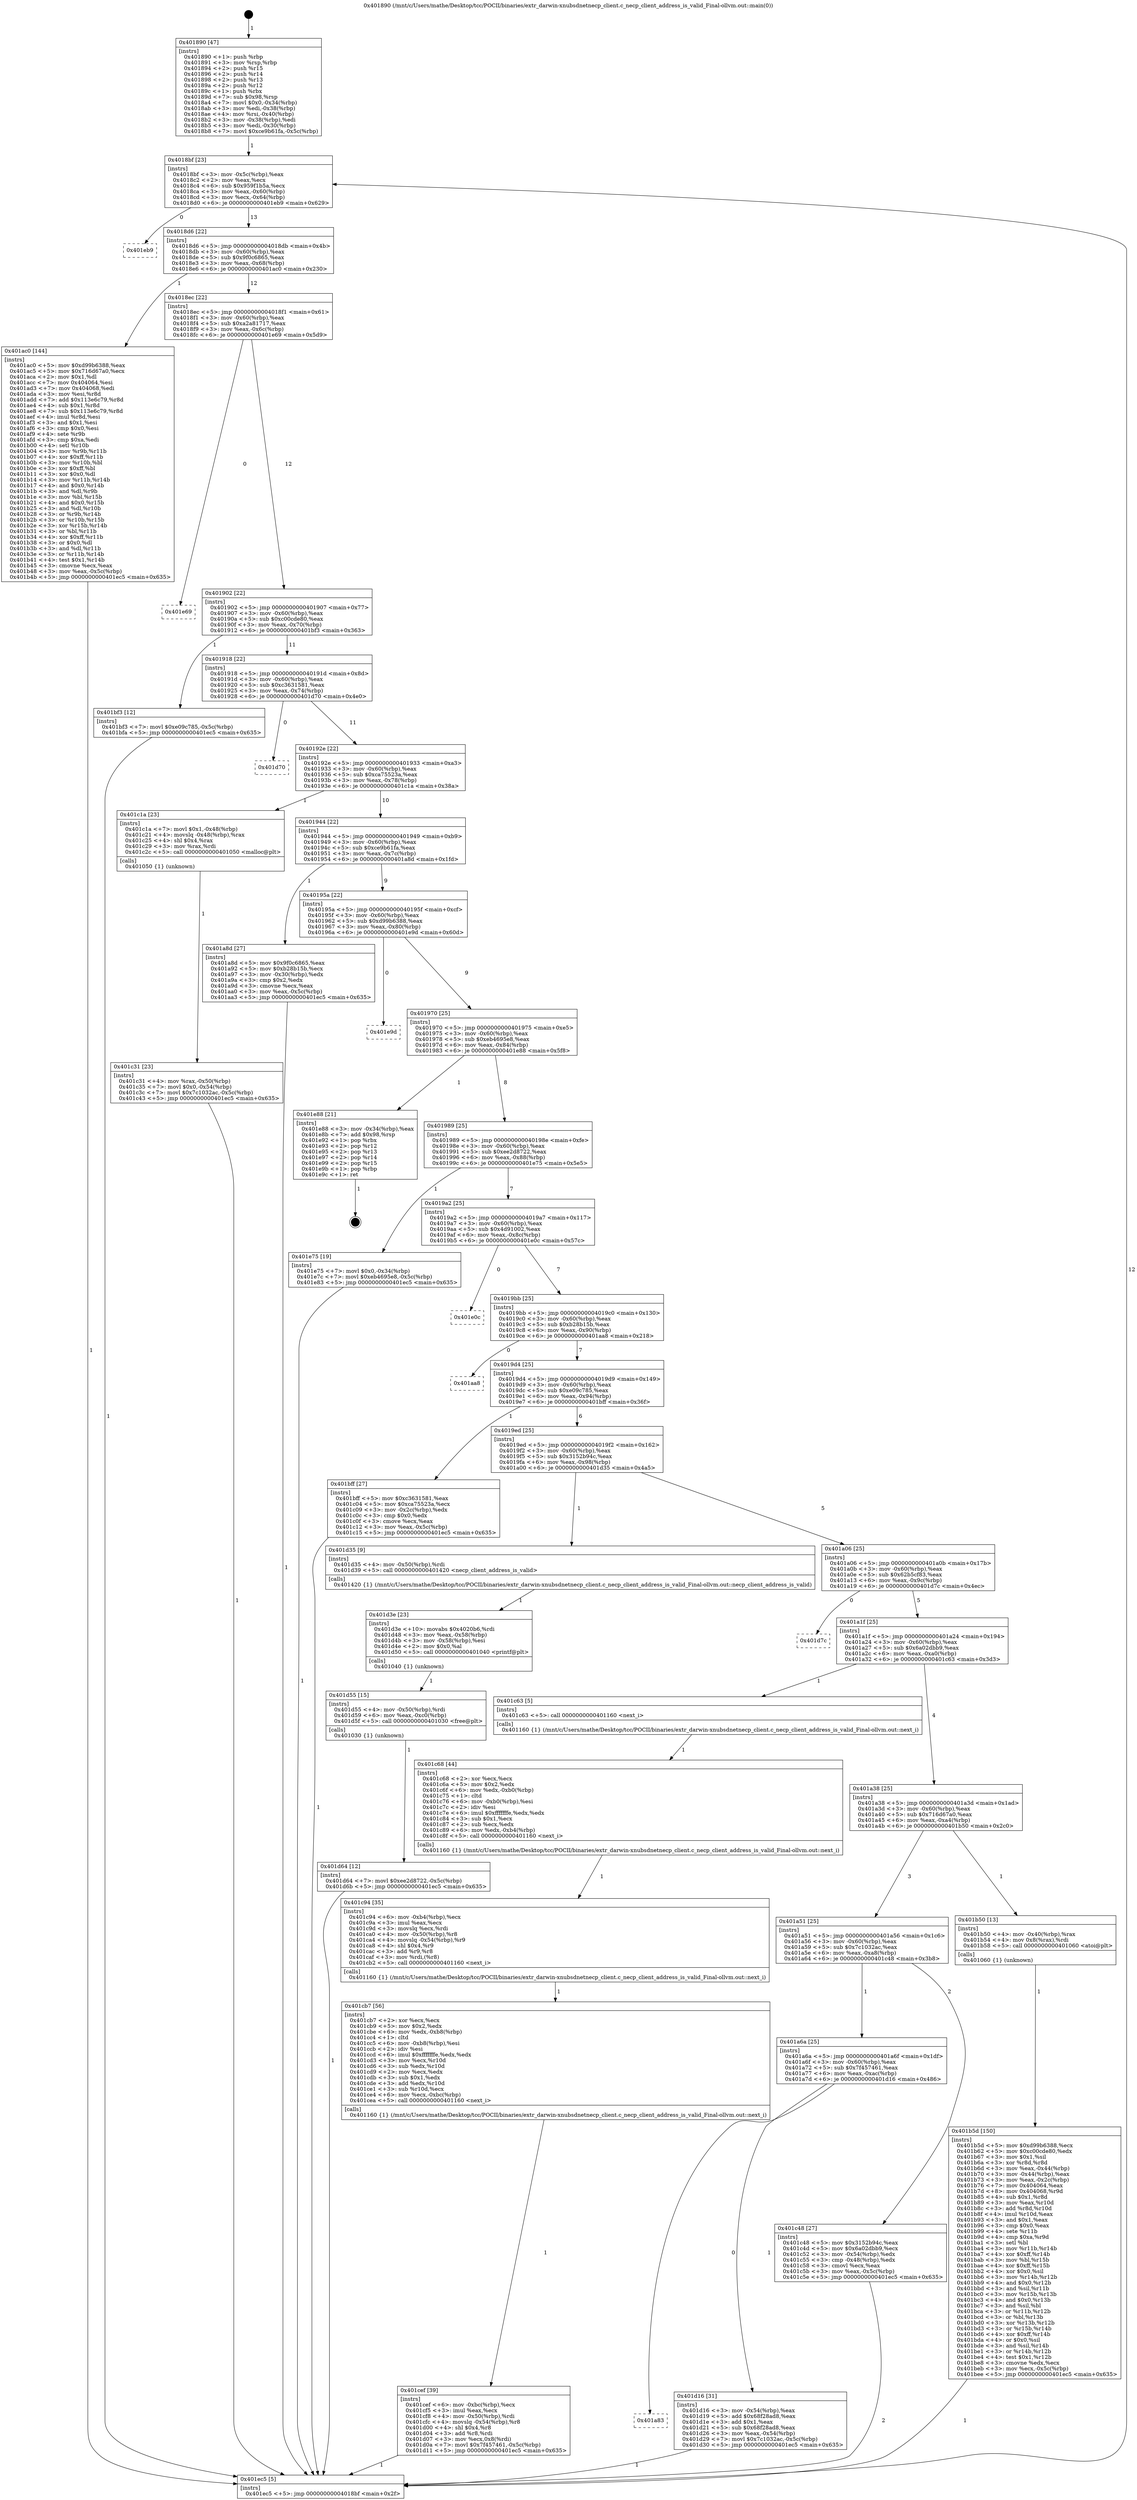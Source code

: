 digraph "0x401890" {
  label = "0x401890 (/mnt/c/Users/mathe/Desktop/tcc/POCII/binaries/extr_darwin-xnubsdnetnecp_client.c_necp_client_address_is_valid_Final-ollvm.out::main(0))"
  labelloc = "t"
  node[shape=record]

  Entry [label="",width=0.3,height=0.3,shape=circle,fillcolor=black,style=filled]
  "0x4018bf" [label="{
     0x4018bf [23]\l
     | [instrs]\l
     &nbsp;&nbsp;0x4018bf \<+3\>: mov -0x5c(%rbp),%eax\l
     &nbsp;&nbsp;0x4018c2 \<+2\>: mov %eax,%ecx\l
     &nbsp;&nbsp;0x4018c4 \<+6\>: sub $0x959f1b5a,%ecx\l
     &nbsp;&nbsp;0x4018ca \<+3\>: mov %eax,-0x60(%rbp)\l
     &nbsp;&nbsp;0x4018cd \<+3\>: mov %ecx,-0x64(%rbp)\l
     &nbsp;&nbsp;0x4018d0 \<+6\>: je 0000000000401eb9 \<main+0x629\>\l
  }"]
  "0x401eb9" [label="{
     0x401eb9\l
  }", style=dashed]
  "0x4018d6" [label="{
     0x4018d6 [22]\l
     | [instrs]\l
     &nbsp;&nbsp;0x4018d6 \<+5\>: jmp 00000000004018db \<main+0x4b\>\l
     &nbsp;&nbsp;0x4018db \<+3\>: mov -0x60(%rbp),%eax\l
     &nbsp;&nbsp;0x4018de \<+5\>: sub $0x9f0c6865,%eax\l
     &nbsp;&nbsp;0x4018e3 \<+3\>: mov %eax,-0x68(%rbp)\l
     &nbsp;&nbsp;0x4018e6 \<+6\>: je 0000000000401ac0 \<main+0x230\>\l
  }"]
  Exit [label="",width=0.3,height=0.3,shape=circle,fillcolor=black,style=filled,peripheries=2]
  "0x401ac0" [label="{
     0x401ac0 [144]\l
     | [instrs]\l
     &nbsp;&nbsp;0x401ac0 \<+5\>: mov $0xd99b6388,%eax\l
     &nbsp;&nbsp;0x401ac5 \<+5\>: mov $0x716d67a0,%ecx\l
     &nbsp;&nbsp;0x401aca \<+2\>: mov $0x1,%dl\l
     &nbsp;&nbsp;0x401acc \<+7\>: mov 0x404064,%esi\l
     &nbsp;&nbsp;0x401ad3 \<+7\>: mov 0x404068,%edi\l
     &nbsp;&nbsp;0x401ada \<+3\>: mov %esi,%r8d\l
     &nbsp;&nbsp;0x401add \<+7\>: add $0x113e6c79,%r8d\l
     &nbsp;&nbsp;0x401ae4 \<+4\>: sub $0x1,%r8d\l
     &nbsp;&nbsp;0x401ae8 \<+7\>: sub $0x113e6c79,%r8d\l
     &nbsp;&nbsp;0x401aef \<+4\>: imul %r8d,%esi\l
     &nbsp;&nbsp;0x401af3 \<+3\>: and $0x1,%esi\l
     &nbsp;&nbsp;0x401af6 \<+3\>: cmp $0x0,%esi\l
     &nbsp;&nbsp;0x401af9 \<+4\>: sete %r9b\l
     &nbsp;&nbsp;0x401afd \<+3\>: cmp $0xa,%edi\l
     &nbsp;&nbsp;0x401b00 \<+4\>: setl %r10b\l
     &nbsp;&nbsp;0x401b04 \<+3\>: mov %r9b,%r11b\l
     &nbsp;&nbsp;0x401b07 \<+4\>: xor $0xff,%r11b\l
     &nbsp;&nbsp;0x401b0b \<+3\>: mov %r10b,%bl\l
     &nbsp;&nbsp;0x401b0e \<+3\>: xor $0xff,%bl\l
     &nbsp;&nbsp;0x401b11 \<+3\>: xor $0x0,%dl\l
     &nbsp;&nbsp;0x401b14 \<+3\>: mov %r11b,%r14b\l
     &nbsp;&nbsp;0x401b17 \<+4\>: and $0x0,%r14b\l
     &nbsp;&nbsp;0x401b1b \<+3\>: and %dl,%r9b\l
     &nbsp;&nbsp;0x401b1e \<+3\>: mov %bl,%r15b\l
     &nbsp;&nbsp;0x401b21 \<+4\>: and $0x0,%r15b\l
     &nbsp;&nbsp;0x401b25 \<+3\>: and %dl,%r10b\l
     &nbsp;&nbsp;0x401b28 \<+3\>: or %r9b,%r14b\l
     &nbsp;&nbsp;0x401b2b \<+3\>: or %r10b,%r15b\l
     &nbsp;&nbsp;0x401b2e \<+3\>: xor %r15b,%r14b\l
     &nbsp;&nbsp;0x401b31 \<+3\>: or %bl,%r11b\l
     &nbsp;&nbsp;0x401b34 \<+4\>: xor $0xff,%r11b\l
     &nbsp;&nbsp;0x401b38 \<+3\>: or $0x0,%dl\l
     &nbsp;&nbsp;0x401b3b \<+3\>: and %dl,%r11b\l
     &nbsp;&nbsp;0x401b3e \<+3\>: or %r11b,%r14b\l
     &nbsp;&nbsp;0x401b41 \<+4\>: test $0x1,%r14b\l
     &nbsp;&nbsp;0x401b45 \<+3\>: cmovne %ecx,%eax\l
     &nbsp;&nbsp;0x401b48 \<+3\>: mov %eax,-0x5c(%rbp)\l
     &nbsp;&nbsp;0x401b4b \<+5\>: jmp 0000000000401ec5 \<main+0x635\>\l
  }"]
  "0x4018ec" [label="{
     0x4018ec [22]\l
     | [instrs]\l
     &nbsp;&nbsp;0x4018ec \<+5\>: jmp 00000000004018f1 \<main+0x61\>\l
     &nbsp;&nbsp;0x4018f1 \<+3\>: mov -0x60(%rbp),%eax\l
     &nbsp;&nbsp;0x4018f4 \<+5\>: sub $0xa2a81717,%eax\l
     &nbsp;&nbsp;0x4018f9 \<+3\>: mov %eax,-0x6c(%rbp)\l
     &nbsp;&nbsp;0x4018fc \<+6\>: je 0000000000401e69 \<main+0x5d9\>\l
  }"]
  "0x401d64" [label="{
     0x401d64 [12]\l
     | [instrs]\l
     &nbsp;&nbsp;0x401d64 \<+7\>: movl $0xee2d8722,-0x5c(%rbp)\l
     &nbsp;&nbsp;0x401d6b \<+5\>: jmp 0000000000401ec5 \<main+0x635\>\l
  }"]
  "0x401e69" [label="{
     0x401e69\l
  }", style=dashed]
  "0x401902" [label="{
     0x401902 [22]\l
     | [instrs]\l
     &nbsp;&nbsp;0x401902 \<+5\>: jmp 0000000000401907 \<main+0x77\>\l
     &nbsp;&nbsp;0x401907 \<+3\>: mov -0x60(%rbp),%eax\l
     &nbsp;&nbsp;0x40190a \<+5\>: sub $0xc00cde80,%eax\l
     &nbsp;&nbsp;0x40190f \<+3\>: mov %eax,-0x70(%rbp)\l
     &nbsp;&nbsp;0x401912 \<+6\>: je 0000000000401bf3 \<main+0x363\>\l
  }"]
  "0x401d55" [label="{
     0x401d55 [15]\l
     | [instrs]\l
     &nbsp;&nbsp;0x401d55 \<+4\>: mov -0x50(%rbp),%rdi\l
     &nbsp;&nbsp;0x401d59 \<+6\>: mov %eax,-0xc0(%rbp)\l
     &nbsp;&nbsp;0x401d5f \<+5\>: call 0000000000401030 \<free@plt\>\l
     | [calls]\l
     &nbsp;&nbsp;0x401030 \{1\} (unknown)\l
  }"]
  "0x401bf3" [label="{
     0x401bf3 [12]\l
     | [instrs]\l
     &nbsp;&nbsp;0x401bf3 \<+7\>: movl $0xe09c785,-0x5c(%rbp)\l
     &nbsp;&nbsp;0x401bfa \<+5\>: jmp 0000000000401ec5 \<main+0x635\>\l
  }"]
  "0x401918" [label="{
     0x401918 [22]\l
     | [instrs]\l
     &nbsp;&nbsp;0x401918 \<+5\>: jmp 000000000040191d \<main+0x8d\>\l
     &nbsp;&nbsp;0x40191d \<+3\>: mov -0x60(%rbp),%eax\l
     &nbsp;&nbsp;0x401920 \<+5\>: sub $0xc3631581,%eax\l
     &nbsp;&nbsp;0x401925 \<+3\>: mov %eax,-0x74(%rbp)\l
     &nbsp;&nbsp;0x401928 \<+6\>: je 0000000000401d70 \<main+0x4e0\>\l
  }"]
  "0x401d3e" [label="{
     0x401d3e [23]\l
     | [instrs]\l
     &nbsp;&nbsp;0x401d3e \<+10\>: movabs $0x4020b6,%rdi\l
     &nbsp;&nbsp;0x401d48 \<+3\>: mov %eax,-0x58(%rbp)\l
     &nbsp;&nbsp;0x401d4b \<+3\>: mov -0x58(%rbp),%esi\l
     &nbsp;&nbsp;0x401d4e \<+2\>: mov $0x0,%al\l
     &nbsp;&nbsp;0x401d50 \<+5\>: call 0000000000401040 \<printf@plt\>\l
     | [calls]\l
     &nbsp;&nbsp;0x401040 \{1\} (unknown)\l
  }"]
  "0x401d70" [label="{
     0x401d70\l
  }", style=dashed]
  "0x40192e" [label="{
     0x40192e [22]\l
     | [instrs]\l
     &nbsp;&nbsp;0x40192e \<+5\>: jmp 0000000000401933 \<main+0xa3\>\l
     &nbsp;&nbsp;0x401933 \<+3\>: mov -0x60(%rbp),%eax\l
     &nbsp;&nbsp;0x401936 \<+5\>: sub $0xca75523a,%eax\l
     &nbsp;&nbsp;0x40193b \<+3\>: mov %eax,-0x78(%rbp)\l
     &nbsp;&nbsp;0x40193e \<+6\>: je 0000000000401c1a \<main+0x38a\>\l
  }"]
  "0x401a83" [label="{
     0x401a83\l
  }", style=dashed]
  "0x401c1a" [label="{
     0x401c1a [23]\l
     | [instrs]\l
     &nbsp;&nbsp;0x401c1a \<+7\>: movl $0x1,-0x48(%rbp)\l
     &nbsp;&nbsp;0x401c21 \<+4\>: movslq -0x48(%rbp),%rax\l
     &nbsp;&nbsp;0x401c25 \<+4\>: shl $0x4,%rax\l
     &nbsp;&nbsp;0x401c29 \<+3\>: mov %rax,%rdi\l
     &nbsp;&nbsp;0x401c2c \<+5\>: call 0000000000401050 \<malloc@plt\>\l
     | [calls]\l
     &nbsp;&nbsp;0x401050 \{1\} (unknown)\l
  }"]
  "0x401944" [label="{
     0x401944 [22]\l
     | [instrs]\l
     &nbsp;&nbsp;0x401944 \<+5\>: jmp 0000000000401949 \<main+0xb9\>\l
     &nbsp;&nbsp;0x401949 \<+3\>: mov -0x60(%rbp),%eax\l
     &nbsp;&nbsp;0x40194c \<+5\>: sub $0xce9b61fa,%eax\l
     &nbsp;&nbsp;0x401951 \<+3\>: mov %eax,-0x7c(%rbp)\l
     &nbsp;&nbsp;0x401954 \<+6\>: je 0000000000401a8d \<main+0x1fd\>\l
  }"]
  "0x401d16" [label="{
     0x401d16 [31]\l
     | [instrs]\l
     &nbsp;&nbsp;0x401d16 \<+3\>: mov -0x54(%rbp),%eax\l
     &nbsp;&nbsp;0x401d19 \<+5\>: add $0x68f28ad8,%eax\l
     &nbsp;&nbsp;0x401d1e \<+3\>: add $0x1,%eax\l
     &nbsp;&nbsp;0x401d21 \<+5\>: sub $0x68f28ad8,%eax\l
     &nbsp;&nbsp;0x401d26 \<+3\>: mov %eax,-0x54(%rbp)\l
     &nbsp;&nbsp;0x401d29 \<+7\>: movl $0x7c1032ac,-0x5c(%rbp)\l
     &nbsp;&nbsp;0x401d30 \<+5\>: jmp 0000000000401ec5 \<main+0x635\>\l
  }"]
  "0x401a8d" [label="{
     0x401a8d [27]\l
     | [instrs]\l
     &nbsp;&nbsp;0x401a8d \<+5\>: mov $0x9f0c6865,%eax\l
     &nbsp;&nbsp;0x401a92 \<+5\>: mov $0xb28b15b,%ecx\l
     &nbsp;&nbsp;0x401a97 \<+3\>: mov -0x30(%rbp),%edx\l
     &nbsp;&nbsp;0x401a9a \<+3\>: cmp $0x2,%edx\l
     &nbsp;&nbsp;0x401a9d \<+3\>: cmovne %ecx,%eax\l
     &nbsp;&nbsp;0x401aa0 \<+3\>: mov %eax,-0x5c(%rbp)\l
     &nbsp;&nbsp;0x401aa3 \<+5\>: jmp 0000000000401ec5 \<main+0x635\>\l
  }"]
  "0x40195a" [label="{
     0x40195a [22]\l
     | [instrs]\l
     &nbsp;&nbsp;0x40195a \<+5\>: jmp 000000000040195f \<main+0xcf\>\l
     &nbsp;&nbsp;0x40195f \<+3\>: mov -0x60(%rbp),%eax\l
     &nbsp;&nbsp;0x401962 \<+5\>: sub $0xd99b6388,%eax\l
     &nbsp;&nbsp;0x401967 \<+3\>: mov %eax,-0x80(%rbp)\l
     &nbsp;&nbsp;0x40196a \<+6\>: je 0000000000401e9d \<main+0x60d\>\l
  }"]
  "0x401ec5" [label="{
     0x401ec5 [5]\l
     | [instrs]\l
     &nbsp;&nbsp;0x401ec5 \<+5\>: jmp 00000000004018bf \<main+0x2f\>\l
  }"]
  "0x401890" [label="{
     0x401890 [47]\l
     | [instrs]\l
     &nbsp;&nbsp;0x401890 \<+1\>: push %rbp\l
     &nbsp;&nbsp;0x401891 \<+3\>: mov %rsp,%rbp\l
     &nbsp;&nbsp;0x401894 \<+2\>: push %r15\l
     &nbsp;&nbsp;0x401896 \<+2\>: push %r14\l
     &nbsp;&nbsp;0x401898 \<+2\>: push %r13\l
     &nbsp;&nbsp;0x40189a \<+2\>: push %r12\l
     &nbsp;&nbsp;0x40189c \<+1\>: push %rbx\l
     &nbsp;&nbsp;0x40189d \<+7\>: sub $0x98,%rsp\l
     &nbsp;&nbsp;0x4018a4 \<+7\>: movl $0x0,-0x34(%rbp)\l
     &nbsp;&nbsp;0x4018ab \<+3\>: mov %edi,-0x38(%rbp)\l
     &nbsp;&nbsp;0x4018ae \<+4\>: mov %rsi,-0x40(%rbp)\l
     &nbsp;&nbsp;0x4018b2 \<+3\>: mov -0x38(%rbp),%edi\l
     &nbsp;&nbsp;0x4018b5 \<+3\>: mov %edi,-0x30(%rbp)\l
     &nbsp;&nbsp;0x4018b8 \<+7\>: movl $0xce9b61fa,-0x5c(%rbp)\l
  }"]
  "0x401cef" [label="{
     0x401cef [39]\l
     | [instrs]\l
     &nbsp;&nbsp;0x401cef \<+6\>: mov -0xbc(%rbp),%ecx\l
     &nbsp;&nbsp;0x401cf5 \<+3\>: imul %eax,%ecx\l
     &nbsp;&nbsp;0x401cf8 \<+4\>: mov -0x50(%rbp),%rdi\l
     &nbsp;&nbsp;0x401cfc \<+4\>: movslq -0x54(%rbp),%r8\l
     &nbsp;&nbsp;0x401d00 \<+4\>: shl $0x4,%r8\l
     &nbsp;&nbsp;0x401d04 \<+3\>: add %r8,%rdi\l
     &nbsp;&nbsp;0x401d07 \<+3\>: mov %ecx,0x8(%rdi)\l
     &nbsp;&nbsp;0x401d0a \<+7\>: movl $0x7f457461,-0x5c(%rbp)\l
     &nbsp;&nbsp;0x401d11 \<+5\>: jmp 0000000000401ec5 \<main+0x635\>\l
  }"]
  "0x401e9d" [label="{
     0x401e9d\l
  }", style=dashed]
  "0x401970" [label="{
     0x401970 [25]\l
     | [instrs]\l
     &nbsp;&nbsp;0x401970 \<+5\>: jmp 0000000000401975 \<main+0xe5\>\l
     &nbsp;&nbsp;0x401975 \<+3\>: mov -0x60(%rbp),%eax\l
     &nbsp;&nbsp;0x401978 \<+5\>: sub $0xeb4695e8,%eax\l
     &nbsp;&nbsp;0x40197d \<+6\>: mov %eax,-0x84(%rbp)\l
     &nbsp;&nbsp;0x401983 \<+6\>: je 0000000000401e88 \<main+0x5f8\>\l
  }"]
  "0x401cb7" [label="{
     0x401cb7 [56]\l
     | [instrs]\l
     &nbsp;&nbsp;0x401cb7 \<+2\>: xor %ecx,%ecx\l
     &nbsp;&nbsp;0x401cb9 \<+5\>: mov $0x2,%edx\l
     &nbsp;&nbsp;0x401cbe \<+6\>: mov %edx,-0xb8(%rbp)\l
     &nbsp;&nbsp;0x401cc4 \<+1\>: cltd\l
     &nbsp;&nbsp;0x401cc5 \<+6\>: mov -0xb8(%rbp),%esi\l
     &nbsp;&nbsp;0x401ccb \<+2\>: idiv %esi\l
     &nbsp;&nbsp;0x401ccd \<+6\>: imul $0xfffffffe,%edx,%edx\l
     &nbsp;&nbsp;0x401cd3 \<+3\>: mov %ecx,%r10d\l
     &nbsp;&nbsp;0x401cd6 \<+3\>: sub %edx,%r10d\l
     &nbsp;&nbsp;0x401cd9 \<+2\>: mov %ecx,%edx\l
     &nbsp;&nbsp;0x401cdb \<+3\>: sub $0x1,%edx\l
     &nbsp;&nbsp;0x401cde \<+3\>: add %edx,%r10d\l
     &nbsp;&nbsp;0x401ce1 \<+3\>: sub %r10d,%ecx\l
     &nbsp;&nbsp;0x401ce4 \<+6\>: mov %ecx,-0xbc(%rbp)\l
     &nbsp;&nbsp;0x401cea \<+5\>: call 0000000000401160 \<next_i\>\l
     | [calls]\l
     &nbsp;&nbsp;0x401160 \{1\} (/mnt/c/Users/mathe/Desktop/tcc/POCII/binaries/extr_darwin-xnubsdnetnecp_client.c_necp_client_address_is_valid_Final-ollvm.out::next_i)\l
  }"]
  "0x401e88" [label="{
     0x401e88 [21]\l
     | [instrs]\l
     &nbsp;&nbsp;0x401e88 \<+3\>: mov -0x34(%rbp),%eax\l
     &nbsp;&nbsp;0x401e8b \<+7\>: add $0x98,%rsp\l
     &nbsp;&nbsp;0x401e92 \<+1\>: pop %rbx\l
     &nbsp;&nbsp;0x401e93 \<+2\>: pop %r12\l
     &nbsp;&nbsp;0x401e95 \<+2\>: pop %r13\l
     &nbsp;&nbsp;0x401e97 \<+2\>: pop %r14\l
     &nbsp;&nbsp;0x401e99 \<+2\>: pop %r15\l
     &nbsp;&nbsp;0x401e9b \<+1\>: pop %rbp\l
     &nbsp;&nbsp;0x401e9c \<+1\>: ret\l
  }"]
  "0x401989" [label="{
     0x401989 [25]\l
     | [instrs]\l
     &nbsp;&nbsp;0x401989 \<+5\>: jmp 000000000040198e \<main+0xfe\>\l
     &nbsp;&nbsp;0x40198e \<+3\>: mov -0x60(%rbp),%eax\l
     &nbsp;&nbsp;0x401991 \<+5\>: sub $0xee2d8722,%eax\l
     &nbsp;&nbsp;0x401996 \<+6\>: mov %eax,-0x88(%rbp)\l
     &nbsp;&nbsp;0x40199c \<+6\>: je 0000000000401e75 \<main+0x5e5\>\l
  }"]
  "0x401c94" [label="{
     0x401c94 [35]\l
     | [instrs]\l
     &nbsp;&nbsp;0x401c94 \<+6\>: mov -0xb4(%rbp),%ecx\l
     &nbsp;&nbsp;0x401c9a \<+3\>: imul %eax,%ecx\l
     &nbsp;&nbsp;0x401c9d \<+3\>: movslq %ecx,%rdi\l
     &nbsp;&nbsp;0x401ca0 \<+4\>: mov -0x50(%rbp),%r8\l
     &nbsp;&nbsp;0x401ca4 \<+4\>: movslq -0x54(%rbp),%r9\l
     &nbsp;&nbsp;0x401ca8 \<+4\>: shl $0x4,%r9\l
     &nbsp;&nbsp;0x401cac \<+3\>: add %r9,%r8\l
     &nbsp;&nbsp;0x401caf \<+3\>: mov %rdi,(%r8)\l
     &nbsp;&nbsp;0x401cb2 \<+5\>: call 0000000000401160 \<next_i\>\l
     | [calls]\l
     &nbsp;&nbsp;0x401160 \{1\} (/mnt/c/Users/mathe/Desktop/tcc/POCII/binaries/extr_darwin-xnubsdnetnecp_client.c_necp_client_address_is_valid_Final-ollvm.out::next_i)\l
  }"]
  "0x401e75" [label="{
     0x401e75 [19]\l
     | [instrs]\l
     &nbsp;&nbsp;0x401e75 \<+7\>: movl $0x0,-0x34(%rbp)\l
     &nbsp;&nbsp;0x401e7c \<+7\>: movl $0xeb4695e8,-0x5c(%rbp)\l
     &nbsp;&nbsp;0x401e83 \<+5\>: jmp 0000000000401ec5 \<main+0x635\>\l
  }"]
  "0x4019a2" [label="{
     0x4019a2 [25]\l
     | [instrs]\l
     &nbsp;&nbsp;0x4019a2 \<+5\>: jmp 00000000004019a7 \<main+0x117\>\l
     &nbsp;&nbsp;0x4019a7 \<+3\>: mov -0x60(%rbp),%eax\l
     &nbsp;&nbsp;0x4019aa \<+5\>: sub $0x4d91002,%eax\l
     &nbsp;&nbsp;0x4019af \<+6\>: mov %eax,-0x8c(%rbp)\l
     &nbsp;&nbsp;0x4019b5 \<+6\>: je 0000000000401e0c \<main+0x57c\>\l
  }"]
  "0x401c68" [label="{
     0x401c68 [44]\l
     | [instrs]\l
     &nbsp;&nbsp;0x401c68 \<+2\>: xor %ecx,%ecx\l
     &nbsp;&nbsp;0x401c6a \<+5\>: mov $0x2,%edx\l
     &nbsp;&nbsp;0x401c6f \<+6\>: mov %edx,-0xb0(%rbp)\l
     &nbsp;&nbsp;0x401c75 \<+1\>: cltd\l
     &nbsp;&nbsp;0x401c76 \<+6\>: mov -0xb0(%rbp),%esi\l
     &nbsp;&nbsp;0x401c7c \<+2\>: idiv %esi\l
     &nbsp;&nbsp;0x401c7e \<+6\>: imul $0xfffffffe,%edx,%edx\l
     &nbsp;&nbsp;0x401c84 \<+3\>: sub $0x1,%ecx\l
     &nbsp;&nbsp;0x401c87 \<+2\>: sub %ecx,%edx\l
     &nbsp;&nbsp;0x401c89 \<+6\>: mov %edx,-0xb4(%rbp)\l
     &nbsp;&nbsp;0x401c8f \<+5\>: call 0000000000401160 \<next_i\>\l
     | [calls]\l
     &nbsp;&nbsp;0x401160 \{1\} (/mnt/c/Users/mathe/Desktop/tcc/POCII/binaries/extr_darwin-xnubsdnetnecp_client.c_necp_client_address_is_valid_Final-ollvm.out::next_i)\l
  }"]
  "0x401e0c" [label="{
     0x401e0c\l
  }", style=dashed]
  "0x4019bb" [label="{
     0x4019bb [25]\l
     | [instrs]\l
     &nbsp;&nbsp;0x4019bb \<+5\>: jmp 00000000004019c0 \<main+0x130\>\l
     &nbsp;&nbsp;0x4019c0 \<+3\>: mov -0x60(%rbp),%eax\l
     &nbsp;&nbsp;0x4019c3 \<+5\>: sub $0xb28b15b,%eax\l
     &nbsp;&nbsp;0x4019c8 \<+6\>: mov %eax,-0x90(%rbp)\l
     &nbsp;&nbsp;0x4019ce \<+6\>: je 0000000000401aa8 \<main+0x218\>\l
  }"]
  "0x401a6a" [label="{
     0x401a6a [25]\l
     | [instrs]\l
     &nbsp;&nbsp;0x401a6a \<+5\>: jmp 0000000000401a6f \<main+0x1df\>\l
     &nbsp;&nbsp;0x401a6f \<+3\>: mov -0x60(%rbp),%eax\l
     &nbsp;&nbsp;0x401a72 \<+5\>: sub $0x7f457461,%eax\l
     &nbsp;&nbsp;0x401a77 \<+6\>: mov %eax,-0xac(%rbp)\l
     &nbsp;&nbsp;0x401a7d \<+6\>: je 0000000000401d16 \<main+0x486\>\l
  }"]
  "0x401aa8" [label="{
     0x401aa8\l
  }", style=dashed]
  "0x4019d4" [label="{
     0x4019d4 [25]\l
     | [instrs]\l
     &nbsp;&nbsp;0x4019d4 \<+5\>: jmp 00000000004019d9 \<main+0x149\>\l
     &nbsp;&nbsp;0x4019d9 \<+3\>: mov -0x60(%rbp),%eax\l
     &nbsp;&nbsp;0x4019dc \<+5\>: sub $0xe09c785,%eax\l
     &nbsp;&nbsp;0x4019e1 \<+6\>: mov %eax,-0x94(%rbp)\l
     &nbsp;&nbsp;0x4019e7 \<+6\>: je 0000000000401bff \<main+0x36f\>\l
  }"]
  "0x401c48" [label="{
     0x401c48 [27]\l
     | [instrs]\l
     &nbsp;&nbsp;0x401c48 \<+5\>: mov $0x3152b94c,%eax\l
     &nbsp;&nbsp;0x401c4d \<+5\>: mov $0x6a02dbb9,%ecx\l
     &nbsp;&nbsp;0x401c52 \<+3\>: mov -0x54(%rbp),%edx\l
     &nbsp;&nbsp;0x401c55 \<+3\>: cmp -0x48(%rbp),%edx\l
     &nbsp;&nbsp;0x401c58 \<+3\>: cmovl %ecx,%eax\l
     &nbsp;&nbsp;0x401c5b \<+3\>: mov %eax,-0x5c(%rbp)\l
     &nbsp;&nbsp;0x401c5e \<+5\>: jmp 0000000000401ec5 \<main+0x635\>\l
  }"]
  "0x401bff" [label="{
     0x401bff [27]\l
     | [instrs]\l
     &nbsp;&nbsp;0x401bff \<+5\>: mov $0xc3631581,%eax\l
     &nbsp;&nbsp;0x401c04 \<+5\>: mov $0xca75523a,%ecx\l
     &nbsp;&nbsp;0x401c09 \<+3\>: mov -0x2c(%rbp),%edx\l
     &nbsp;&nbsp;0x401c0c \<+3\>: cmp $0x0,%edx\l
     &nbsp;&nbsp;0x401c0f \<+3\>: cmove %ecx,%eax\l
     &nbsp;&nbsp;0x401c12 \<+3\>: mov %eax,-0x5c(%rbp)\l
     &nbsp;&nbsp;0x401c15 \<+5\>: jmp 0000000000401ec5 \<main+0x635\>\l
  }"]
  "0x4019ed" [label="{
     0x4019ed [25]\l
     | [instrs]\l
     &nbsp;&nbsp;0x4019ed \<+5\>: jmp 00000000004019f2 \<main+0x162\>\l
     &nbsp;&nbsp;0x4019f2 \<+3\>: mov -0x60(%rbp),%eax\l
     &nbsp;&nbsp;0x4019f5 \<+5\>: sub $0x3152b94c,%eax\l
     &nbsp;&nbsp;0x4019fa \<+6\>: mov %eax,-0x98(%rbp)\l
     &nbsp;&nbsp;0x401a00 \<+6\>: je 0000000000401d35 \<main+0x4a5\>\l
  }"]
  "0x401c31" [label="{
     0x401c31 [23]\l
     | [instrs]\l
     &nbsp;&nbsp;0x401c31 \<+4\>: mov %rax,-0x50(%rbp)\l
     &nbsp;&nbsp;0x401c35 \<+7\>: movl $0x0,-0x54(%rbp)\l
     &nbsp;&nbsp;0x401c3c \<+7\>: movl $0x7c1032ac,-0x5c(%rbp)\l
     &nbsp;&nbsp;0x401c43 \<+5\>: jmp 0000000000401ec5 \<main+0x635\>\l
  }"]
  "0x401d35" [label="{
     0x401d35 [9]\l
     | [instrs]\l
     &nbsp;&nbsp;0x401d35 \<+4\>: mov -0x50(%rbp),%rdi\l
     &nbsp;&nbsp;0x401d39 \<+5\>: call 0000000000401420 \<necp_client_address_is_valid\>\l
     | [calls]\l
     &nbsp;&nbsp;0x401420 \{1\} (/mnt/c/Users/mathe/Desktop/tcc/POCII/binaries/extr_darwin-xnubsdnetnecp_client.c_necp_client_address_is_valid_Final-ollvm.out::necp_client_address_is_valid)\l
  }"]
  "0x401a06" [label="{
     0x401a06 [25]\l
     | [instrs]\l
     &nbsp;&nbsp;0x401a06 \<+5\>: jmp 0000000000401a0b \<main+0x17b\>\l
     &nbsp;&nbsp;0x401a0b \<+3\>: mov -0x60(%rbp),%eax\l
     &nbsp;&nbsp;0x401a0e \<+5\>: sub $0x62b5cf83,%eax\l
     &nbsp;&nbsp;0x401a13 \<+6\>: mov %eax,-0x9c(%rbp)\l
     &nbsp;&nbsp;0x401a19 \<+6\>: je 0000000000401d7c \<main+0x4ec\>\l
  }"]
  "0x401b5d" [label="{
     0x401b5d [150]\l
     | [instrs]\l
     &nbsp;&nbsp;0x401b5d \<+5\>: mov $0xd99b6388,%ecx\l
     &nbsp;&nbsp;0x401b62 \<+5\>: mov $0xc00cde80,%edx\l
     &nbsp;&nbsp;0x401b67 \<+3\>: mov $0x1,%sil\l
     &nbsp;&nbsp;0x401b6a \<+3\>: xor %r8d,%r8d\l
     &nbsp;&nbsp;0x401b6d \<+3\>: mov %eax,-0x44(%rbp)\l
     &nbsp;&nbsp;0x401b70 \<+3\>: mov -0x44(%rbp),%eax\l
     &nbsp;&nbsp;0x401b73 \<+3\>: mov %eax,-0x2c(%rbp)\l
     &nbsp;&nbsp;0x401b76 \<+7\>: mov 0x404064,%eax\l
     &nbsp;&nbsp;0x401b7d \<+8\>: mov 0x404068,%r9d\l
     &nbsp;&nbsp;0x401b85 \<+4\>: sub $0x1,%r8d\l
     &nbsp;&nbsp;0x401b89 \<+3\>: mov %eax,%r10d\l
     &nbsp;&nbsp;0x401b8c \<+3\>: add %r8d,%r10d\l
     &nbsp;&nbsp;0x401b8f \<+4\>: imul %r10d,%eax\l
     &nbsp;&nbsp;0x401b93 \<+3\>: and $0x1,%eax\l
     &nbsp;&nbsp;0x401b96 \<+3\>: cmp $0x0,%eax\l
     &nbsp;&nbsp;0x401b99 \<+4\>: sete %r11b\l
     &nbsp;&nbsp;0x401b9d \<+4\>: cmp $0xa,%r9d\l
     &nbsp;&nbsp;0x401ba1 \<+3\>: setl %bl\l
     &nbsp;&nbsp;0x401ba4 \<+3\>: mov %r11b,%r14b\l
     &nbsp;&nbsp;0x401ba7 \<+4\>: xor $0xff,%r14b\l
     &nbsp;&nbsp;0x401bab \<+3\>: mov %bl,%r15b\l
     &nbsp;&nbsp;0x401bae \<+4\>: xor $0xff,%r15b\l
     &nbsp;&nbsp;0x401bb2 \<+4\>: xor $0x0,%sil\l
     &nbsp;&nbsp;0x401bb6 \<+3\>: mov %r14b,%r12b\l
     &nbsp;&nbsp;0x401bb9 \<+4\>: and $0x0,%r12b\l
     &nbsp;&nbsp;0x401bbd \<+3\>: and %sil,%r11b\l
     &nbsp;&nbsp;0x401bc0 \<+3\>: mov %r15b,%r13b\l
     &nbsp;&nbsp;0x401bc3 \<+4\>: and $0x0,%r13b\l
     &nbsp;&nbsp;0x401bc7 \<+3\>: and %sil,%bl\l
     &nbsp;&nbsp;0x401bca \<+3\>: or %r11b,%r12b\l
     &nbsp;&nbsp;0x401bcd \<+3\>: or %bl,%r13b\l
     &nbsp;&nbsp;0x401bd0 \<+3\>: xor %r13b,%r12b\l
     &nbsp;&nbsp;0x401bd3 \<+3\>: or %r15b,%r14b\l
     &nbsp;&nbsp;0x401bd6 \<+4\>: xor $0xff,%r14b\l
     &nbsp;&nbsp;0x401bda \<+4\>: or $0x0,%sil\l
     &nbsp;&nbsp;0x401bde \<+3\>: and %sil,%r14b\l
     &nbsp;&nbsp;0x401be1 \<+3\>: or %r14b,%r12b\l
     &nbsp;&nbsp;0x401be4 \<+4\>: test $0x1,%r12b\l
     &nbsp;&nbsp;0x401be8 \<+3\>: cmovne %edx,%ecx\l
     &nbsp;&nbsp;0x401beb \<+3\>: mov %ecx,-0x5c(%rbp)\l
     &nbsp;&nbsp;0x401bee \<+5\>: jmp 0000000000401ec5 \<main+0x635\>\l
  }"]
  "0x401d7c" [label="{
     0x401d7c\l
  }", style=dashed]
  "0x401a1f" [label="{
     0x401a1f [25]\l
     | [instrs]\l
     &nbsp;&nbsp;0x401a1f \<+5\>: jmp 0000000000401a24 \<main+0x194\>\l
     &nbsp;&nbsp;0x401a24 \<+3\>: mov -0x60(%rbp),%eax\l
     &nbsp;&nbsp;0x401a27 \<+5\>: sub $0x6a02dbb9,%eax\l
     &nbsp;&nbsp;0x401a2c \<+6\>: mov %eax,-0xa0(%rbp)\l
     &nbsp;&nbsp;0x401a32 \<+6\>: je 0000000000401c63 \<main+0x3d3\>\l
  }"]
  "0x401a51" [label="{
     0x401a51 [25]\l
     | [instrs]\l
     &nbsp;&nbsp;0x401a51 \<+5\>: jmp 0000000000401a56 \<main+0x1c6\>\l
     &nbsp;&nbsp;0x401a56 \<+3\>: mov -0x60(%rbp),%eax\l
     &nbsp;&nbsp;0x401a59 \<+5\>: sub $0x7c1032ac,%eax\l
     &nbsp;&nbsp;0x401a5e \<+6\>: mov %eax,-0xa8(%rbp)\l
     &nbsp;&nbsp;0x401a64 \<+6\>: je 0000000000401c48 \<main+0x3b8\>\l
  }"]
  "0x401c63" [label="{
     0x401c63 [5]\l
     | [instrs]\l
     &nbsp;&nbsp;0x401c63 \<+5\>: call 0000000000401160 \<next_i\>\l
     | [calls]\l
     &nbsp;&nbsp;0x401160 \{1\} (/mnt/c/Users/mathe/Desktop/tcc/POCII/binaries/extr_darwin-xnubsdnetnecp_client.c_necp_client_address_is_valid_Final-ollvm.out::next_i)\l
  }"]
  "0x401a38" [label="{
     0x401a38 [25]\l
     | [instrs]\l
     &nbsp;&nbsp;0x401a38 \<+5\>: jmp 0000000000401a3d \<main+0x1ad\>\l
     &nbsp;&nbsp;0x401a3d \<+3\>: mov -0x60(%rbp),%eax\l
     &nbsp;&nbsp;0x401a40 \<+5\>: sub $0x716d67a0,%eax\l
     &nbsp;&nbsp;0x401a45 \<+6\>: mov %eax,-0xa4(%rbp)\l
     &nbsp;&nbsp;0x401a4b \<+6\>: je 0000000000401b50 \<main+0x2c0\>\l
  }"]
  "0x401b50" [label="{
     0x401b50 [13]\l
     | [instrs]\l
     &nbsp;&nbsp;0x401b50 \<+4\>: mov -0x40(%rbp),%rax\l
     &nbsp;&nbsp;0x401b54 \<+4\>: mov 0x8(%rax),%rdi\l
     &nbsp;&nbsp;0x401b58 \<+5\>: call 0000000000401060 \<atoi@plt\>\l
     | [calls]\l
     &nbsp;&nbsp;0x401060 \{1\} (unknown)\l
  }"]
  Entry -> "0x401890" [label=" 1"]
  "0x4018bf" -> "0x401eb9" [label=" 0"]
  "0x4018bf" -> "0x4018d6" [label=" 13"]
  "0x401e88" -> Exit [label=" 1"]
  "0x4018d6" -> "0x401ac0" [label=" 1"]
  "0x4018d6" -> "0x4018ec" [label=" 12"]
  "0x401e75" -> "0x401ec5" [label=" 1"]
  "0x4018ec" -> "0x401e69" [label=" 0"]
  "0x4018ec" -> "0x401902" [label=" 12"]
  "0x401d64" -> "0x401ec5" [label=" 1"]
  "0x401902" -> "0x401bf3" [label=" 1"]
  "0x401902" -> "0x401918" [label=" 11"]
  "0x401d55" -> "0x401d64" [label=" 1"]
  "0x401918" -> "0x401d70" [label=" 0"]
  "0x401918" -> "0x40192e" [label=" 11"]
  "0x401d3e" -> "0x401d55" [label=" 1"]
  "0x40192e" -> "0x401c1a" [label=" 1"]
  "0x40192e" -> "0x401944" [label=" 10"]
  "0x401d35" -> "0x401d3e" [label=" 1"]
  "0x401944" -> "0x401a8d" [label=" 1"]
  "0x401944" -> "0x40195a" [label=" 9"]
  "0x401a8d" -> "0x401ec5" [label=" 1"]
  "0x401890" -> "0x4018bf" [label=" 1"]
  "0x401ec5" -> "0x4018bf" [label=" 12"]
  "0x401ac0" -> "0x401ec5" [label=" 1"]
  "0x401d16" -> "0x401ec5" [label=" 1"]
  "0x40195a" -> "0x401e9d" [label=" 0"]
  "0x40195a" -> "0x401970" [label=" 9"]
  "0x401a6a" -> "0x401d16" [label=" 1"]
  "0x401970" -> "0x401e88" [label=" 1"]
  "0x401970" -> "0x401989" [label=" 8"]
  "0x401a6a" -> "0x401a83" [label=" 0"]
  "0x401989" -> "0x401e75" [label=" 1"]
  "0x401989" -> "0x4019a2" [label=" 7"]
  "0x401cef" -> "0x401ec5" [label=" 1"]
  "0x4019a2" -> "0x401e0c" [label=" 0"]
  "0x4019a2" -> "0x4019bb" [label=" 7"]
  "0x401cb7" -> "0x401cef" [label=" 1"]
  "0x4019bb" -> "0x401aa8" [label=" 0"]
  "0x4019bb" -> "0x4019d4" [label=" 7"]
  "0x401c94" -> "0x401cb7" [label=" 1"]
  "0x4019d4" -> "0x401bff" [label=" 1"]
  "0x4019d4" -> "0x4019ed" [label=" 6"]
  "0x401c68" -> "0x401c94" [label=" 1"]
  "0x4019ed" -> "0x401d35" [label=" 1"]
  "0x4019ed" -> "0x401a06" [label=" 5"]
  "0x401c48" -> "0x401ec5" [label=" 2"]
  "0x401a06" -> "0x401d7c" [label=" 0"]
  "0x401a06" -> "0x401a1f" [label=" 5"]
  "0x401a51" -> "0x401a6a" [label=" 1"]
  "0x401a1f" -> "0x401c63" [label=" 1"]
  "0x401a1f" -> "0x401a38" [label=" 4"]
  "0x401a51" -> "0x401c48" [label=" 2"]
  "0x401a38" -> "0x401b50" [label=" 1"]
  "0x401a38" -> "0x401a51" [label=" 3"]
  "0x401b50" -> "0x401b5d" [label=" 1"]
  "0x401b5d" -> "0x401ec5" [label=" 1"]
  "0x401bf3" -> "0x401ec5" [label=" 1"]
  "0x401bff" -> "0x401ec5" [label=" 1"]
  "0x401c1a" -> "0x401c31" [label=" 1"]
  "0x401c31" -> "0x401ec5" [label=" 1"]
  "0x401c63" -> "0x401c68" [label=" 1"]
}

